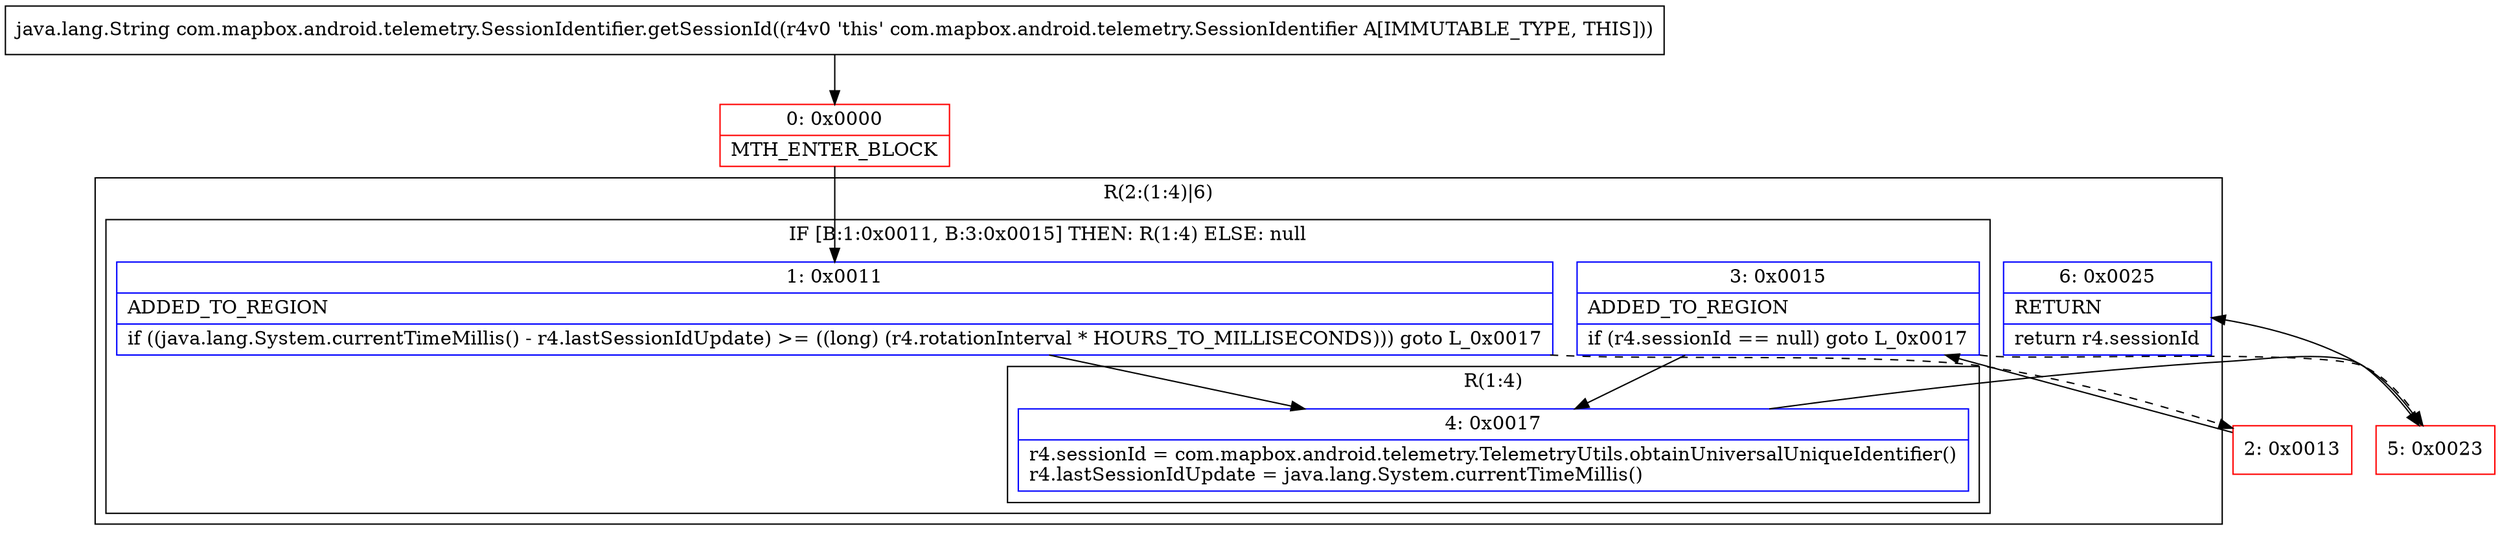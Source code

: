 digraph "CFG forcom.mapbox.android.telemetry.SessionIdentifier.getSessionId()Ljava\/lang\/String;" {
subgraph cluster_Region_1094366888 {
label = "R(2:(1:4)|6)";
node [shape=record,color=blue];
subgraph cluster_IfRegion_1367577027 {
label = "IF [B:1:0x0011, B:3:0x0015] THEN: R(1:4) ELSE: null";
node [shape=record,color=blue];
Node_1 [shape=record,label="{1\:\ 0x0011|ADDED_TO_REGION\l|if ((java.lang.System.currentTimeMillis() \- r4.lastSessionIdUpdate) \>= ((long) (r4.rotationInterval * HOURS_TO_MILLISECONDS))) goto L_0x0017\l}"];
Node_3 [shape=record,label="{3\:\ 0x0015|ADDED_TO_REGION\l|if (r4.sessionId == null) goto L_0x0017\l}"];
subgraph cluster_Region_829235769 {
label = "R(1:4)";
node [shape=record,color=blue];
Node_4 [shape=record,label="{4\:\ 0x0017|r4.sessionId = com.mapbox.android.telemetry.TelemetryUtils.obtainUniversalUniqueIdentifier()\lr4.lastSessionIdUpdate = java.lang.System.currentTimeMillis()\l}"];
}
}
Node_6 [shape=record,label="{6\:\ 0x0025|RETURN\l|return r4.sessionId\l}"];
}
Node_0 [shape=record,color=red,label="{0\:\ 0x0000|MTH_ENTER_BLOCK\l}"];
Node_2 [shape=record,color=red,label="{2\:\ 0x0013}"];
Node_5 [shape=record,color=red,label="{5\:\ 0x0023}"];
MethodNode[shape=record,label="{java.lang.String com.mapbox.android.telemetry.SessionIdentifier.getSessionId((r4v0 'this' com.mapbox.android.telemetry.SessionIdentifier A[IMMUTABLE_TYPE, THIS])) }"];
MethodNode -> Node_0;
Node_1 -> Node_2[style=dashed];
Node_1 -> Node_4;
Node_3 -> Node_4;
Node_3 -> Node_5[style=dashed];
Node_4 -> Node_5;
Node_0 -> Node_1;
Node_2 -> Node_3;
Node_5 -> Node_6;
}

